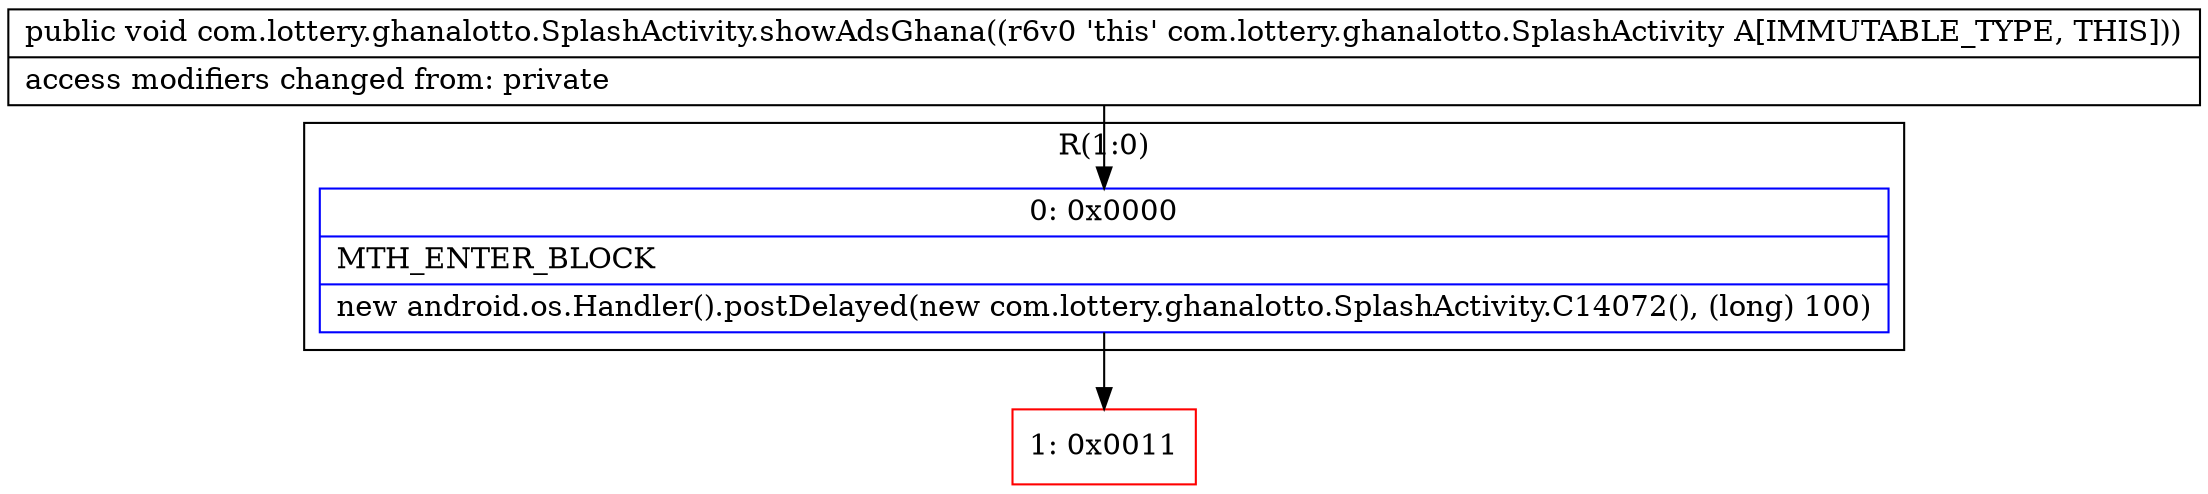 digraph "CFG forcom.lottery.ghanalotto.SplashActivity.showAdsGhana()V" {
subgraph cluster_Region_1832364869 {
label = "R(1:0)";
node [shape=record,color=blue];
Node_0 [shape=record,label="{0\:\ 0x0000|MTH_ENTER_BLOCK\l|new android.os.Handler().postDelayed(new com.lottery.ghanalotto.SplashActivity.C14072(), (long) 100)\l}"];
}
Node_1 [shape=record,color=red,label="{1\:\ 0x0011}"];
MethodNode[shape=record,label="{public void com.lottery.ghanalotto.SplashActivity.showAdsGhana((r6v0 'this' com.lottery.ghanalotto.SplashActivity A[IMMUTABLE_TYPE, THIS]))  | access modifiers changed from: private\l}"];
MethodNode -> Node_0;
Node_0 -> Node_1;
}

